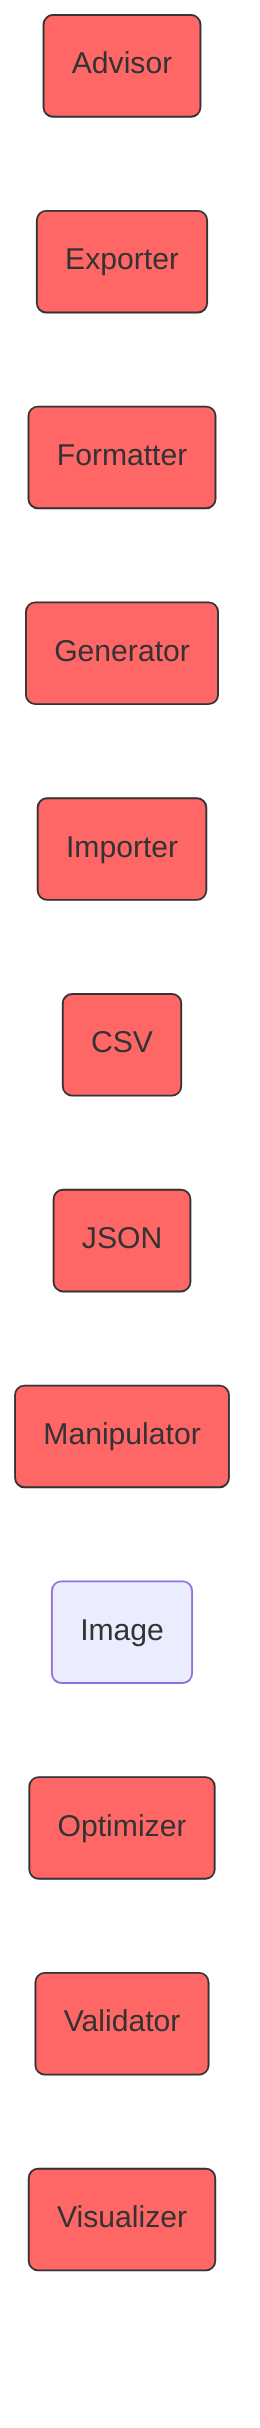 flowchart LR
    classDef NotStarted fill:#ff6666, stroke:#333
    classDef InProgress fill:#ffcc66, stroke:#333
    classDef Completed  fill:#339966, stroke:#333  
    
    Advisor(Advisor):::NotStarted



    Exporter(Exporter):::NotStarted



    Formatter(Formatter):::NotStarted



    Generator(Generator):::NotStarted



    Importer(Importer):::NotStarted
    Importer_CSV(CSV):::NotStarted
    Importer_JSON(JSON):::NotStarted



    Manipulator(Manipulator):::NotStarted
    Manipulator_Image(Image)


    Optimizer(Optimizer):::NotStarted



    Validator(Validator):::NotStarted



    Visualizer(Visualizer):::NotStarted